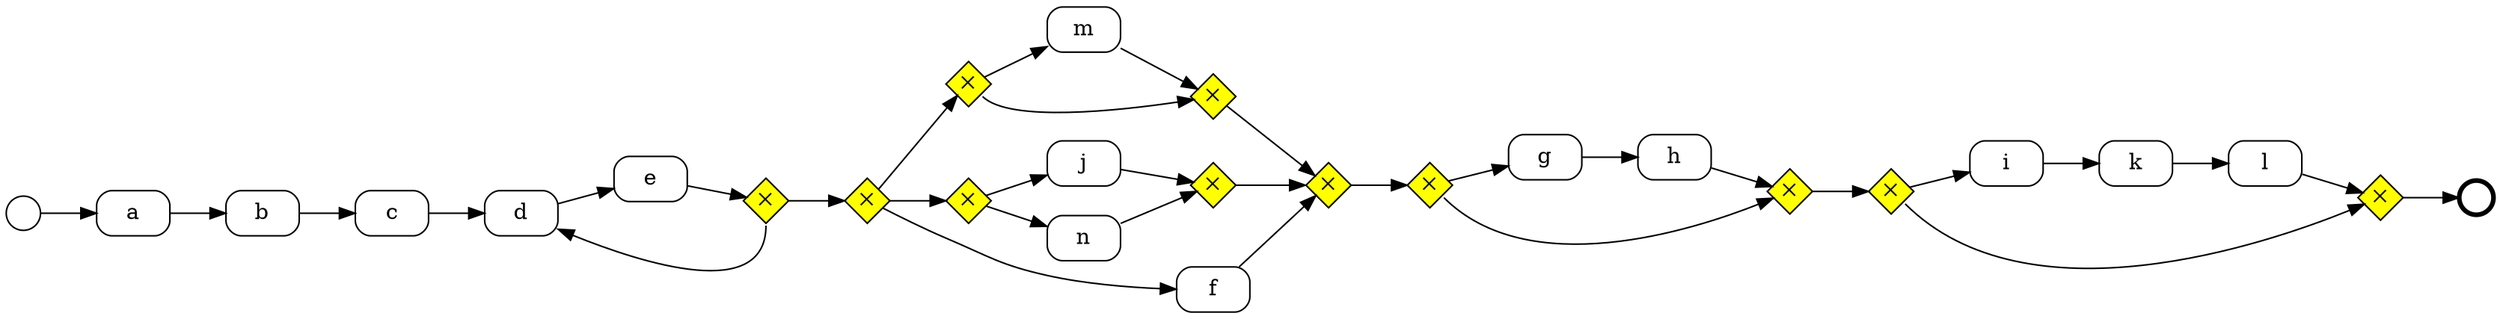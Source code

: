 digraph G {
  rankdir=LR;

  subgraph place {
    node [shape=circle,fixedsize=true,label="",height=.3,width=.3];
    in;
    out[penwidth=3];
  }
  subgraph xorgate {
    node [shape=diamond,fixedsize=true,width=.4,height=.4,label=<&#x2715;>,fontsize=12,style=filled,fillcolor=yellow]
    x1; x3; x4; o1; o2; x5;x6; o3; o4; o5;o6
  }
  subgraph andgate {
    node [shape=diamond,fixedsize=true,width=.4,height=.4 label=<&#43;>,fontsize=20,style=filled,fillcolor=yellow]
  }
  subgraph optgate {
    node [shape=diamond,fixedsize=true,width=.4,height=.4,label=<&#9711;>,fontsize=12,style=filled,fillcolor=yellow]
  }
  subgraph transitions {
    node [shape=Mrecord,height=0.4,width=.65];
    a; b; c; d; e; f; g; h; i; j; k; l; m; n;
  }
  subgraph skip {
    node [shape=rect,label="",height=0.4,width=.4,style=filled,fillcolor=black];
  }

  # align horizontally
  {edge [weight=1]; a;g;e}

  in->a->b->c->d->e->x1;
  x1:s->d;
  x1->x3;
  x3->o1;
  o1->m;
  m->o2;
  o1:se->o2;
  o2->x4;
  x3->f->x4;
  x3->x5;
  x5->n->x6;
  x5->j->x6;
  x6->x4
  x4->o3
  o3->g->h->o4;
  o3:se->o4;
  o4->o5;
  o5->i->k->l->o6
  o5:se->o6;
  o6->out;
  # align vertically

}